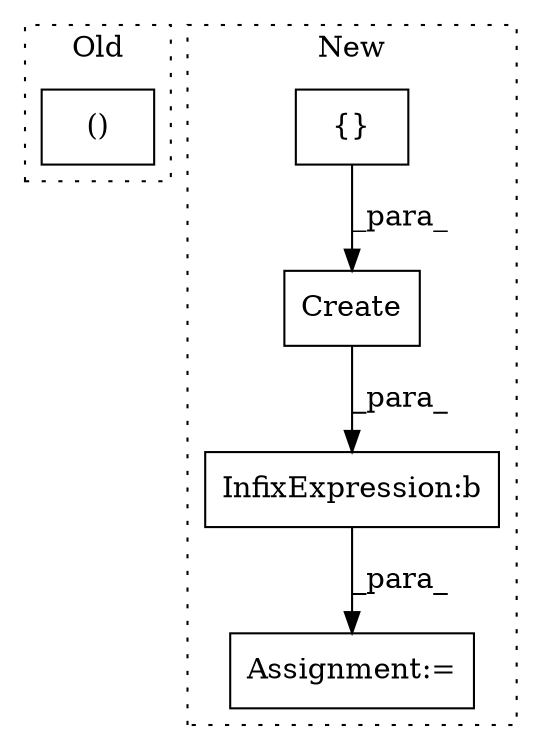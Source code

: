 digraph G {
subgraph cluster0 {
1 [label="()" a="106" s="23263" l="26" shape="box"];
label = "Old";
style="dotted";
}
subgraph cluster1 {
2 [label="Create" a="32" s="19657,19675" l="7,1" shape="box"];
3 [label="{}" a="4" s="19673" l="2" shape="box"];
4 [label="InfixExpression:b" a="27" s="19751" l="4" shape="box"];
5 [label="Assignment:=" a="7" s="19854" l="1" shape="box"];
label = "New";
style="dotted";
}
2 -> 4 [label="_para_"];
3 -> 2 [label="_para_"];
4 -> 5 [label="_para_"];
}